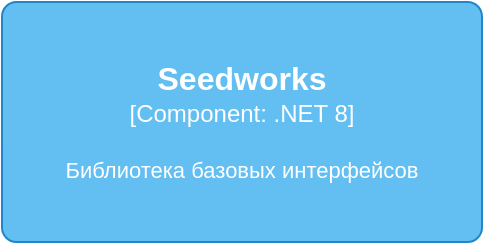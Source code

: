 <mxfile version="22.1.5" type="github" pages="2">
  <diagram name="Страница — 1" id="BpqwCmyP9aFUcoh2NXjb">
    <mxGraphModel dx="1748" dy="789" grid="1" gridSize="10" guides="1" tooltips="1" connect="1" arrows="1" fold="1" page="1" pageScale="1" pageWidth="827" pageHeight="1169" math="0" shadow="0">
      <root>
        <mxCell id="0" />
        <mxCell id="1" parent="0" />
        <object placeholders="1" c4Name="Seedworks" c4Type="Component" c4Technology=".NET 8" c4Description="Библиотека базовых интерфейсов" label="&lt;font style=&quot;font-size: 16px&quot;&gt;&lt;b&gt;%c4Name%&lt;/b&gt;&lt;/font&gt;&lt;div&gt;[%c4Type%: %c4Technology%]&lt;/div&gt;&lt;br&gt;&lt;div&gt;&lt;font style=&quot;font-size: 11px&quot;&gt;%c4Description%&lt;/font&gt;&lt;/div&gt;" id="6Cf_vlPscgewT-RETi7o-1">
          <mxCell style="rounded=1;whiteSpace=wrap;html=1;labelBackgroundColor=none;fillColor=#63BEF2;fontColor=#ffffff;align=center;arcSize=6;strokeColor=#2086C9;metaEdit=1;resizable=0;points=[[0.25,0,0],[0.5,0,0],[0.75,0,0],[1,0.25,0],[1,0.5,0],[1,0.75,0],[0.75,1,0],[0.5,1,0],[0.25,1,0],[0,0.75,0],[0,0.5,0],[0,0.25,0]];" vertex="1" parent="1">
            <mxGeometry x="40" y="40" width="240" height="120" as="geometry" />
          </mxCell>
        </object>
      </root>
    </mxGraphModel>
  </diagram>
  <diagram id="uBZcSA26durikKkrGffd" name="Страница — 2">
    <mxGraphModel dx="2880" dy="1343" grid="1" gridSize="10" guides="1" tooltips="1" connect="1" arrows="1" fold="1" page="1" pageScale="1" pageWidth="827" pageHeight="1169" math="0" shadow="0">
      <root>
        <mxCell id="0" />
        <mxCell id="1" parent="0" />
        <mxCell id="Ea2EEy0AVShO_q_KX7tX-13" style="edgeStyle=orthogonalEdgeStyle;rounded=0;orthogonalLoop=1;jettySize=auto;html=1;" edge="1" parent="1" source="Ea2EEy0AVShO_q_KX7tX-1" target="Ea2EEy0AVShO_q_KX7tX-7">
          <mxGeometry relative="1" as="geometry" />
        </mxCell>
        <object placeholders="1" c4Name="Libraties" c4Type="Software System" c4Description="Библиотеки инкапсулирующие логику микрослужб" label="&lt;font style=&quot;font-size: 16px&quot;&gt;&lt;b&gt;%c4Name%&lt;/b&gt;&lt;/font&gt;&lt;div&gt;[%c4Type%]&lt;/div&gt;&lt;br&gt;&lt;div&gt;&lt;font style=&quot;font-size: 11px&quot;&gt;&lt;font color=&quot;#cccccc&quot;&gt;%c4Description%&lt;/font&gt;&lt;/div&gt;" id="Ea2EEy0AVShO_q_KX7tX-1">
          <mxCell style="rounded=1;whiteSpace=wrap;html=1;labelBackgroundColor=none;fillColor=#1061B0;fontColor=#ffffff;align=center;arcSize=10;strokeColor=#0D5091;metaEdit=1;resizable=0;points=[[0.25,0,0],[0.5,0,0],[0.75,0,0],[1,0.25,0],[1,0.5,0],[1,0.75,0],[0.75,1,0],[0.5,1,0],[0.25,1,0],[0,0.75,0],[0,0.5,0],[0,0.25,0]];" vertex="1" parent="1">
            <mxGeometry y="320" width="240" height="120" as="geometry" />
          </mxCell>
        </object>
        <object placeholders="1" c4Name="Product microservices" c4Type="Software System" c4Description="Продуктовые микросервисы. Являются примером, и объектом тестирования сценариев высокой нагрузки" label="&lt;font style=&quot;font-size: 16px&quot;&gt;&lt;b&gt;%c4Name%&lt;/b&gt;&lt;/font&gt;&lt;div&gt;[%c4Type%]&lt;/div&gt;&lt;br&gt;&lt;div&gt;&lt;font style=&quot;font-size: 11px&quot;&gt;&lt;font color=&quot;#cccccc&quot;&gt;%c4Description%&lt;/font&gt;&lt;/div&gt;" id="Ea2EEy0AVShO_q_KX7tX-2">
          <mxCell style="rounded=1;whiteSpace=wrap;html=1;labelBackgroundColor=none;fillColor=#1061B0;fontColor=#ffffff;align=center;arcSize=10;strokeColor=#0D5091;metaEdit=1;resizable=0;points=[[0.25,0,0],[0.5,0,0],[0.75,0,0],[1,0.25,0],[1,0.5,0],[1,0.75,0],[0.75,1,0],[0.5,1,0],[0.25,1,0],[0,0.75,0],[0,0.5,0],[0,0.25,0]];" vertex="1" parent="1">
            <mxGeometry x="300" y="560" width="240" height="120" as="geometry" />
          </mxCell>
        </object>
        <object placeholders="1" c4Name="Fabric" c4Type="Software System" c4Description="Микросервисы реализующие клиентский путь производства микросервисов" label="&lt;font style=&quot;font-size: 16px&quot;&gt;&lt;b&gt;%c4Name%&lt;/b&gt;&lt;/font&gt;&lt;div&gt;[%c4Type%]&lt;/div&gt;&lt;br&gt;&lt;div&gt;&lt;font style=&quot;font-size: 11px&quot;&gt;&lt;font color=&quot;#cccccc&quot;&gt;%c4Description%&lt;/font&gt;&lt;/div&gt;" id="Ea2EEy0AVShO_q_KX7tX-3">
          <mxCell style="rounded=1;whiteSpace=wrap;html=1;labelBackgroundColor=none;fillColor=#1061B0;fontColor=#ffffff;align=center;arcSize=10;strokeColor=#0D5091;metaEdit=1;resizable=0;points=[[0.25,0,0],[0.5,0,0],[0.75,0,0],[1,0.25,0],[1,0.5,0],[1,0.75,0],[0.75,1,0],[0.5,1,0],[0.25,1,0],[0,0.75,0],[0,0.5,0],[0,0.25,0]];" vertex="1" parent="1">
            <mxGeometry x="587" y="320" width="240" height="120" as="geometry" />
          </mxCell>
        </object>
        <object placeholders="1" c4Name="Highload support" c4Type="Software System" c4Description="Микросервисы инкапсулирующие логику динамического конфигурирования, оркестрации нагрузки." label="&lt;font style=&quot;font-size: 16px&quot;&gt;&lt;b&gt;%c4Name%&lt;/b&gt;&lt;/font&gt;&lt;div&gt;[%c4Type%]&lt;/div&gt;&lt;br&gt;&lt;div&gt;&lt;font style=&quot;font-size: 11px&quot;&gt;&lt;font color=&quot;#cccccc&quot;&gt;%c4Description%&lt;/font&gt;&lt;/div&gt;" id="Ea2EEy0AVShO_q_KX7tX-4">
          <mxCell style="rounded=1;whiteSpace=wrap;html=1;labelBackgroundColor=none;fillColor=#1061B0;fontColor=#ffffff;align=center;arcSize=10;strokeColor=#0D5091;metaEdit=1;resizable=0;points=[[0.25,0,0],[0.5,0,0],[0.75,0,0],[1,0.25,0],[1,0.5,0],[1,0.75,0],[0.75,1,0],[0.5,1,0],[0.25,1,0],[0,0.75,0],[0,0.5,0],[0,0.25,0]];" vertex="1" parent="1">
            <mxGeometry x="300" y="320" width="240" height="120" as="geometry" />
          </mxCell>
        </object>
        <object placeholders="1" c4Name="Разработчик платформенных пакетов" c4Type="Person" c4Description="Реализовывает платформенные фичи, по возможности делает библиотеки инкапсулирующие логику совместной работы" label="&lt;font style=&quot;font-size: 16px&quot;&gt;&lt;b&gt;%c4Name%&lt;/b&gt;&lt;/font&gt;&lt;div&gt;[%c4Type%]&lt;/div&gt;&lt;br&gt;&lt;div&gt;&lt;font style=&quot;font-size: 11px&quot;&gt;&lt;font color=&quot;#cccccc&quot;&gt;%c4Description%&lt;/font&gt;&lt;/div&gt;" id="Ea2EEy0AVShO_q_KX7tX-5">
          <mxCell style="html=1;fontSize=11;dashed=0;whiteSpace=wrap;fillColor=#083F75;strokeColor=#06315C;fontColor=#ffffff;shape=mxgraph.c4.person2;align=center;metaEdit=1;points=[[0.5,0,0],[1,0.5,0],[1,0.75,0],[0.75,1,0],[0.5,1,0],[0.25,1,0],[0,0.75,0],[0,0.5,0]];resizable=0;" vertex="1" parent="1">
            <mxGeometry x="20" y="10" width="200" height="180" as="geometry" />
          </mxCell>
        </object>
        <mxCell id="Ea2EEy0AVShO_q_KX7tX-6" style="edgeStyle=orthogonalEdgeStyle;rounded=0;orthogonalLoop=1;jettySize=auto;html=1;" edge="1" parent="1" source="Ea2EEy0AVShO_q_KX7tX-5" target="Ea2EEy0AVShO_q_KX7tX-1">
          <mxGeometry relative="1" as="geometry" />
        </mxCell>
        <mxCell id="Ea2EEy0AVShO_q_KX7tX-8" style="edgeStyle=orthogonalEdgeStyle;rounded=0;orthogonalLoop=1;jettySize=auto;html=1;" edge="1" parent="1" source="Ea2EEy0AVShO_q_KX7tX-7" target="Ea2EEy0AVShO_q_KX7tX-2">
          <mxGeometry relative="1" as="geometry" />
        </mxCell>
        <object placeholders="1" c4Name="Разработчик продукта" c4Type="Person" c4Description="Description of person." label="&lt;font style=&quot;font-size: 16px&quot;&gt;&lt;b&gt;%c4Name%&lt;/b&gt;&lt;/font&gt;&lt;div&gt;[%c4Type%]&lt;/div&gt;&lt;br&gt;&lt;div&gt;&lt;font style=&quot;font-size: 11px&quot;&gt;&lt;font color=&quot;#cccccc&quot;&gt;%c4Description%&lt;/font&gt;&lt;/div&gt;" id="Ea2EEy0AVShO_q_KX7tX-7">
          <mxCell style="html=1;fontSize=11;dashed=0;whiteSpace=wrap;fillColor=#083F75;strokeColor=#06315C;fontColor=#ffffff;shape=mxgraph.c4.person2;align=center;metaEdit=1;points=[[0.5,0,0],[1,0.5,0],[1,0.75,0],[0.75,1,0],[0.5,1,0],[0.25,1,0],[0,0.75,0],[0,0.5,0]];resizable=0;" vertex="1" parent="1">
            <mxGeometry x="20" y="530" width="200" height="180" as="geometry" />
          </mxCell>
        </object>
        <object placeholders="1" c4Name="Разработчик платформы развёртывания и конфигурирования" c4Type="Person" c4Description="Description of person." label="&lt;font style=&quot;font-size: 16px&quot;&gt;&lt;b&gt;%c4Name%&lt;/b&gt;&lt;/font&gt;&lt;div&gt;[%c4Type%]&lt;/div&gt;&lt;br&gt;&lt;div&gt;&lt;font style=&quot;font-size: 11px&quot;&gt;&lt;font color=&quot;#cccccc&quot;&gt;%c4Description%&lt;/font&gt;&lt;/div&gt;" id="Ea2EEy0AVShO_q_KX7tX-9">
          <mxCell style="html=1;fontSize=11;dashed=0;whiteSpace=wrap;fillColor=#083F75;strokeColor=#06315C;fontColor=#ffffff;shape=mxgraph.c4.person2;align=center;metaEdit=1;points=[[0.5,0,0],[1,0.5,0],[1,0.75,0],[0.75,1,0],[0.5,1,0],[0.25,1,0],[0,0.75,0],[0,0.5,0]];resizable=0;" vertex="1" parent="1">
            <mxGeometry x="320" y="10" width="200" height="180" as="geometry" />
          </mxCell>
        </object>
        <mxCell id="Ea2EEy0AVShO_q_KX7tX-10" style="edgeStyle=orthogonalEdgeStyle;rounded=0;orthogonalLoop=1;jettySize=auto;html=1;" edge="1" parent="1" source="Ea2EEy0AVShO_q_KX7tX-9" target="Ea2EEy0AVShO_q_KX7tX-4">
          <mxGeometry relative="1" as="geometry" />
        </mxCell>
        <mxCell id="Ea2EEy0AVShO_q_KX7tX-12" style="edgeStyle=orthogonalEdgeStyle;rounded=0;orthogonalLoop=1;jettySize=auto;html=1;" edge="1" parent="1" source="Ea2EEy0AVShO_q_KX7tX-11" target="Ea2EEy0AVShO_q_KX7tX-3">
          <mxGeometry relative="1" as="geometry" />
        </mxCell>
        <object placeholders="1" c4Name="Разработчик платформы автоматизации" c4Type="Person" c4Description="Description of person." label="&lt;font style=&quot;font-size: 16px&quot;&gt;&lt;b&gt;%c4Name%&lt;/b&gt;&lt;/font&gt;&lt;div&gt;[%c4Type%]&lt;/div&gt;&lt;br&gt;&lt;div&gt;&lt;font style=&quot;font-size: 11px&quot;&gt;&lt;font color=&quot;#cccccc&quot;&gt;%c4Description%&lt;/font&gt;&lt;/div&gt;" id="Ea2EEy0AVShO_q_KX7tX-11">
          <mxCell style="html=1;fontSize=11;dashed=0;whiteSpace=wrap;fillColor=#083F75;strokeColor=#06315C;fontColor=#ffffff;shape=mxgraph.c4.person2;align=center;metaEdit=1;points=[[0.5,0,0],[1,0.5,0],[1,0.75,0],[0.75,1,0],[0.5,1,0],[0.25,1,0],[0,0.75,0],[0,0.5,0]];resizable=0;" vertex="1" parent="1">
            <mxGeometry x="607" y="10" width="200" height="180" as="geometry" />
          </mxCell>
        </object>
        <mxCell id="Ea2EEy0AVShO_q_KX7tX-15" style="edgeStyle=orthogonalEdgeStyle;rounded=0;orthogonalLoop=1;jettySize=auto;html=1;entryX=0.5;entryY=0;entryDx=0;entryDy=0;entryPerimeter=0;exitX=0.25;exitY=1;exitDx=0;exitDy=0;exitPerimeter=0;" edge="1" parent="1" source="Ea2EEy0AVShO_q_KX7tX-3" target="Ea2EEy0AVShO_q_KX7tX-7">
          <mxGeometry relative="1" as="geometry">
            <mxPoint x="597" y="520" as="sourcePoint" />
            <mxPoint x="130" y="670" as="targetPoint" />
            <Array as="points">
              <mxPoint x="647" y="480" />
              <mxPoint x="120" y="480" />
            </Array>
          </mxGeometry>
        </mxCell>
        <object placeholders="1" c4Type="Relationship" id="Ea2EEy0AVShO_q_KX7tX-16">
          <mxCell style="endArrow=blockThin;html=1;fontSize=10;fontColor=#404040;strokeWidth=1;endFill=1;strokeColor=#828282;elbow=vertical;metaEdit=1;endSize=14;startSize=14;jumpStyle=arc;jumpSize=16;rounded=0;edgeStyle=orthogonalEdgeStyle;" edge="1" parent="1" source="Ea2EEy0AVShO_q_KX7tX-4" target="Ea2EEy0AVShO_q_KX7tX-2">
            <mxGeometry width="240" relative="1" as="geometry">
              <mxPoint x="290" y="770" as="sourcePoint" />
              <mxPoint x="530" y="770" as="targetPoint" />
            </mxGeometry>
          </mxCell>
        </object>
      </root>
    </mxGraphModel>
  </diagram>
</mxfile>
